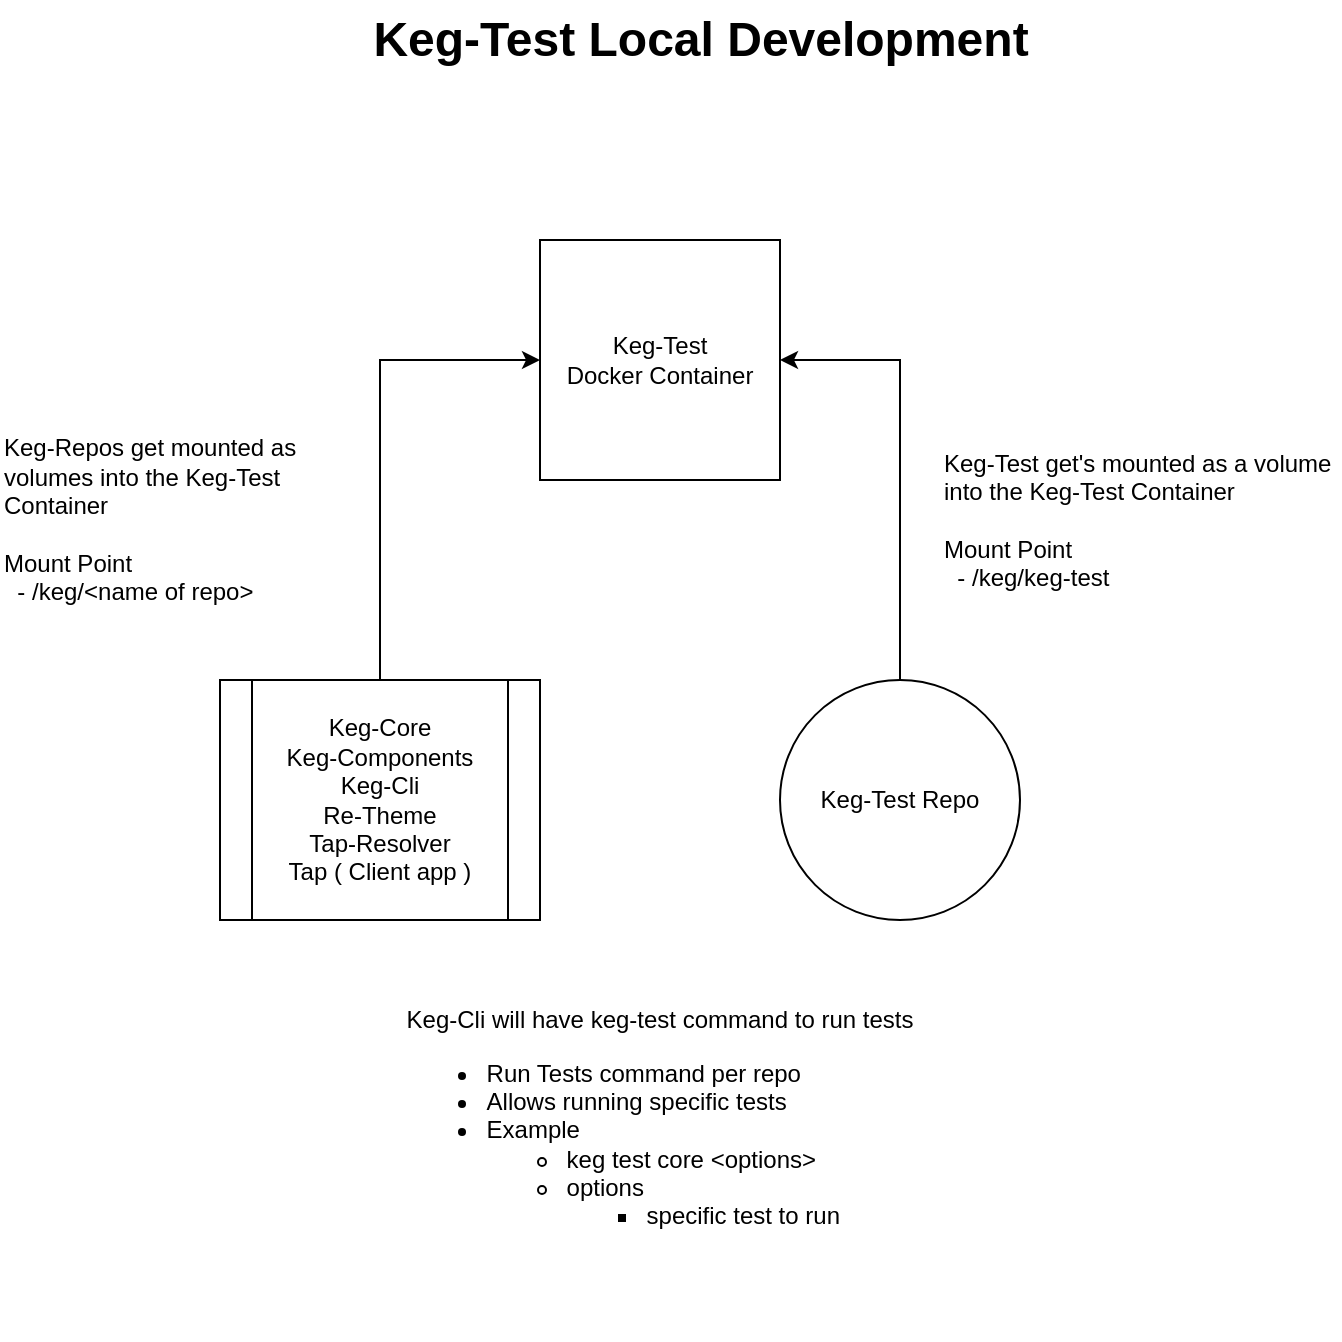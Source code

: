 <mxfile version="13.0.9">
    <diagram id="6hGFLwfOUW9BJ-s0fimq" name="Page-1">
        <mxGraphModel dx="948" dy="529" grid="1" gridSize="10" guides="1" tooltips="1" connect="1" arrows="1" fold="1" page="1" pageScale="1" pageWidth="827" pageHeight="1169" math="0" shadow="0">
            <root>
                <mxCell id="0"/>
                <mxCell id="1" parent="0"/>
                <mxCell id="2" value="Keg-Test&lt;br&gt;Docker Container" style="whiteSpace=wrap;html=1;aspect=fixed;" vertex="1" parent="1">
                    <mxGeometry x="320" y="120" width="120" height="120" as="geometry"/>
                </mxCell>
                <mxCell id="7" style="edgeStyle=orthogonalEdgeStyle;rounded=0;orthogonalLoop=1;jettySize=auto;html=1;exitX=0.5;exitY=0;exitDx=0;exitDy=0;entryX=1;entryY=0.5;entryDx=0;entryDy=0;" edge="1" parent="1" source="3" target="2">
                    <mxGeometry relative="1" as="geometry"/>
                </mxCell>
                <mxCell id="3" value="Keg-Test Repo" style="ellipse;whiteSpace=wrap;html=1;aspect=fixed;" vertex="1" parent="1">
                    <mxGeometry x="440" y="340" width="120" height="120" as="geometry"/>
                </mxCell>
                <mxCell id="5" value="Keg-Test Local Development" style="text;strokeColor=none;fillColor=none;html=1;fontSize=24;fontStyle=1;verticalAlign=middle;align=center;" vertex="1" parent="1">
                    <mxGeometry x="240" width="320" height="40" as="geometry"/>
                </mxCell>
                <mxCell id="9" value="Keg-Test get's mounted as a volume into the Keg-Test Container&lt;br&gt;&lt;br&gt;Mount Point&lt;br&gt;&amp;nbsp; - /keg/keg-test" style="text;html=1;strokeColor=none;fillColor=none;align=left;verticalAlign=middle;whiteSpace=wrap;rounded=0;" vertex="1" parent="1">
                    <mxGeometry x="520" y="200" width="200" height="120" as="geometry"/>
                </mxCell>
                <mxCell id="11" style="edgeStyle=orthogonalEdgeStyle;rounded=0;orthogonalLoop=1;jettySize=auto;html=1;exitX=0.5;exitY=0;exitDx=0;exitDy=0;entryX=0;entryY=0.5;entryDx=0;entryDy=0;" edge="1" parent="1" source="10" target="2">
                    <mxGeometry relative="1" as="geometry"/>
                </mxCell>
                <mxCell id="10" value="Keg-Core&lt;br&gt;Keg-Components&lt;br&gt;Keg-Cli&lt;br&gt;Re-Theme&lt;br&gt;Tap-Resolver&lt;br&gt;Tap ( Client app )" style="shape=process;whiteSpace=wrap;html=1;backgroundOutline=1;align=center;" vertex="1" parent="1">
                    <mxGeometry x="160" y="340" width="160" height="120" as="geometry"/>
                </mxCell>
                <mxCell id="12" value="Keg-Repos get mounted as volumes into the Keg-Test Container&lt;br&gt;&lt;br&gt;Mount Point&lt;br&gt;&amp;nbsp; - /keg/&amp;lt;name of repo&amp;gt;" style="text;html=1;strokeColor=none;fillColor=none;align=left;verticalAlign=middle;whiteSpace=wrap;rounded=0;" vertex="1" parent="1">
                    <mxGeometry x="50" y="200" width="190" height="120" as="geometry"/>
                </mxCell>
                <mxCell id="13" value="&lt;div style=&quot;text-align: left&quot;&gt;&lt;span&gt;Keg-Cli will have keg-test command to run tests&lt;/span&gt;&lt;/div&gt;&lt;div&gt;&lt;ul&gt;&lt;li style=&quot;text-align: left&quot;&gt;&lt;span&gt;Run Tests command per repo&lt;/span&gt;&lt;/li&gt;&lt;li style=&quot;text-align: left&quot;&gt;&lt;span&gt;Allows running specific tests&amp;nbsp;&lt;/span&gt;&lt;/li&gt;&lt;li style=&quot;text-align: left&quot;&gt;&lt;span&gt;Example&lt;/span&gt;&lt;/li&gt;&lt;ul&gt;&lt;li style=&quot;text-align: left&quot;&gt;&lt;span&gt;keg test core &amp;lt;options&amp;gt;&lt;/span&gt;&lt;/li&gt;&lt;li style=&quot;text-align: left&quot;&gt;&lt;span&gt;options&lt;/span&gt;&lt;/li&gt;&lt;ul&gt;&lt;li style=&quot;text-align: left&quot;&gt;specific test to run&lt;/li&gt;&lt;/ul&gt;&lt;/ul&gt;&lt;/ul&gt;&lt;/div&gt;" style="text;html=1;strokeColor=none;fillColor=none;align=center;verticalAlign=middle;whiteSpace=wrap;rounded=0;" vertex="1" parent="1">
                    <mxGeometry x="240" y="460" width="280" height="210" as="geometry"/>
                </mxCell>
            </root>
        </mxGraphModel>
    </diagram>
</mxfile>
